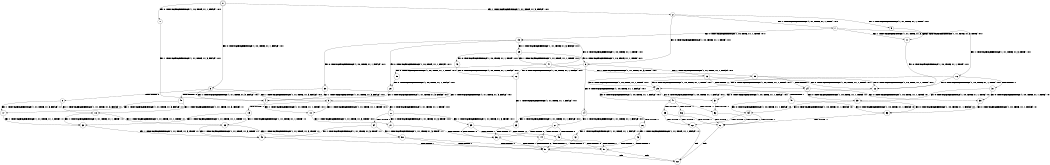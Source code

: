 digraph BCG {
size = "7, 10.5";
center = TRUE;
node [shape = circle];
0 [peripheries = 2];
0 -> 1 [label = "EX !0 !ATOMIC_EXCH_BRANCH (1, +0, TRUE, +1, 1, FALSE) !:0:1:"];
0 -> 2 [label = "EX !1 !ATOMIC_EXCH_BRANCH (1, +1, TRUE, +1, 3, FALSE) !:0:1:"];
0 -> 3 [label = "EX !0 !ATOMIC_EXCH_BRANCH (1, +0, TRUE, +1, 1, FALSE) !:0:1:"];
1 -> 4 [label = "EX !1 !ATOMIC_EXCH_BRANCH (1, +1, TRUE, +1, 3, FALSE) !:0:1:"];
2 -> 5 [label = "EX !1 !ATOMIC_EXCH_BRANCH (1, +1, TRUE, +1, 1, TRUE) !:0:1:"];
2 -> 6 [label = "EX !0 !ATOMIC_EXCH_BRANCH (1, +0, TRUE, +1, 1, TRUE) !:0:1:"];
2 -> 7 [label = "EX !1 !ATOMIC_EXCH_BRANCH (1, +1, TRUE, +1, 1, TRUE) !:0:1:"];
3 -> 4 [label = "EX !1 !ATOMIC_EXCH_BRANCH (1, +1, TRUE, +1, 3, FALSE) !:0:1:"];
3 -> 8 [label = "TERMINATE !0"];
3 -> 9 [label = "EX !1 !ATOMIC_EXCH_BRANCH (1, +1, TRUE, +1, 3, FALSE) !:0:1:"];
4 -> 10 [label = "EX !1 !ATOMIC_EXCH_BRANCH (1, +1, TRUE, +1, 1, TRUE) !:0:1:"];
5 -> 11 [label = "EX !1 !ATOMIC_EXCH_BRANCH (1, +1, TRUE, +1, 3, TRUE) !:0:1:"];
6 -> 12 [label = "EX !0 !ATOMIC_EXCH_BRANCH (1, +0, TRUE, +1, 1, FALSE) !:0:1:"];
6 -> 13 [label = "EX !1 !ATOMIC_EXCH_BRANCH (1, +1, TRUE, +1, 1, FALSE) !:0:1:"];
6 -> 14 [label = "EX !0 !ATOMIC_EXCH_BRANCH (1, +0, TRUE, +1, 1, FALSE) !:0:1:"];
7 -> 11 [label = "EX !1 !ATOMIC_EXCH_BRANCH (1, +1, TRUE, +1, 3, TRUE) !:0:1:"];
7 -> 15 [label = "EX !0 !ATOMIC_EXCH_BRANCH (1, +0, TRUE, +1, 1, TRUE) !:0:1:"];
7 -> 16 [label = "EX !1 !ATOMIC_EXCH_BRANCH (1, +1, TRUE, +1, 3, TRUE) !:0:1:"];
8 -> 17 [label = "EX !1 !ATOMIC_EXCH_BRANCH (1, +1, TRUE, +1, 3, FALSE) !:1:"];
8 -> 18 [label = "EX !1 !ATOMIC_EXCH_BRANCH (1, +1, TRUE, +1, 3, FALSE) !:1:"];
9 -> 10 [label = "EX !1 !ATOMIC_EXCH_BRANCH (1, +1, TRUE, +1, 1, TRUE) !:0:1:"];
9 -> 19 [label = "TERMINATE !0"];
9 -> 20 [label = "EX !1 !ATOMIC_EXCH_BRANCH (1, +1, TRUE, +1, 1, TRUE) !:0:1:"];
10 -> 21 [label = "EX !1 !ATOMIC_EXCH_BRANCH (1, +1, TRUE, +1, 3, TRUE) !:0:1:"];
11 -> 22 [label = "EX !0 !ATOMIC_EXCH_BRANCH (1, +0, TRUE, +1, 1, TRUE) !:0:1:"];
12 -> 23 [label = "EX !1 !ATOMIC_EXCH_BRANCH (1, +1, TRUE, +1, 1, FALSE) !:0:1:"];
13 -> 22 [label = "EX !0 !ATOMIC_EXCH_BRANCH (1, +0, TRUE, +1, 1, TRUE) !:0:1:"];
13 -> 24 [label = "TERMINATE !1"];
13 -> 25 [label = "EX !0 !ATOMIC_EXCH_BRANCH (1, +0, TRUE, +1, 1, TRUE) !:0:1:"];
14 -> 23 [label = "EX !1 !ATOMIC_EXCH_BRANCH (1, +1, TRUE, +1, 1, FALSE) !:0:1:"];
14 -> 26 [label = "TERMINATE !0"];
14 -> 27 [label = "EX !1 !ATOMIC_EXCH_BRANCH (1, +1, TRUE, +1, 1, FALSE) !:0:1:"];
15 -> 28 [label = "EX !0 !ATOMIC_EXCH_BRANCH (1, +0, TRUE, +1, 1, FALSE) !:0:1:"];
15 -> 29 [label = "EX !1 !ATOMIC_EXCH_BRANCH (1, +1, TRUE, +1, 3, FALSE) !:0:1:"];
15 -> 30 [label = "EX !0 !ATOMIC_EXCH_BRANCH (1, +0, TRUE, +1, 1, FALSE) !:0:1:"];
16 -> 22 [label = "EX !0 !ATOMIC_EXCH_BRANCH (1, +0, TRUE, +1, 1, TRUE) !:0:1:"];
16 -> 31 [label = "TERMINATE !1"];
16 -> 25 [label = "EX !0 !ATOMIC_EXCH_BRANCH (1, +0, TRUE, +1, 1, TRUE) !:0:1:"];
17 -> 32 [label = "EX !1 !ATOMIC_EXCH_BRANCH (1, +1, TRUE, +1, 1, TRUE) !:1:"];
18 -> 32 [label = "EX !1 !ATOMIC_EXCH_BRANCH (1, +1, TRUE, +1, 1, TRUE) !:1:"];
18 -> 33 [label = "EX !1 !ATOMIC_EXCH_BRANCH (1, +1, TRUE, +1, 1, TRUE) !:1:"];
19 -> 32 [label = "EX !1 !ATOMIC_EXCH_BRANCH (1, +1, TRUE, +1, 1, TRUE) !:1:"];
19 -> 33 [label = "EX !1 !ATOMIC_EXCH_BRANCH (1, +1, TRUE, +1, 1, TRUE) !:1:"];
20 -> 21 [label = "EX !1 !ATOMIC_EXCH_BRANCH (1, +1, TRUE, +1, 3, TRUE) !:0:1:"];
20 -> 34 [label = "TERMINATE !0"];
20 -> 35 [label = "EX !1 !ATOMIC_EXCH_BRANCH (1, +1, TRUE, +1, 3, TRUE) !:0:1:"];
21 -> 36 [label = "TERMINATE !0"];
22 -> 37 [label = "EX !0 !ATOMIC_EXCH_BRANCH (1, +0, TRUE, +1, 1, FALSE) !:0:1:"];
23 -> 36 [label = "TERMINATE !0"];
24 -> 38 [label = "EX !0 !ATOMIC_EXCH_BRANCH (1, +0, TRUE, +1, 1, TRUE) !:0:"];
24 -> 39 [label = "EX !0 !ATOMIC_EXCH_BRANCH (1, +0, TRUE, +1, 1, TRUE) !:0:"];
25 -> 37 [label = "EX !0 !ATOMIC_EXCH_BRANCH (1, +0, TRUE, +1, 1, FALSE) !:0:1:"];
25 -> 40 [label = "TERMINATE !1"];
25 -> 41 [label = "EX !0 !ATOMIC_EXCH_BRANCH (1, +0, TRUE, +1, 1, FALSE) !:0:1:"];
26 -> 42 [label = "EX !1 !ATOMIC_EXCH_BRANCH (1, +1, TRUE, +1, 1, FALSE) !:1:"];
26 -> 43 [label = "EX !1 !ATOMIC_EXCH_BRANCH (1, +1, TRUE, +1, 1, FALSE) !:1:"];
27 -> 36 [label = "TERMINATE !0"];
27 -> 44 [label = "TERMINATE !1"];
27 -> 45 [label = "TERMINATE !0"];
28 -> 4 [label = "EX !1 !ATOMIC_EXCH_BRANCH (1, +1, TRUE, +1, 3, FALSE) !:0:1:"];
29 -> 46 [label = "EX !0 !ATOMIC_EXCH_BRANCH (1, +0, TRUE, +1, 1, TRUE) !:0:1:"];
29 -> 47 [label = "EX !1 !ATOMIC_EXCH_BRANCH (1, +1, TRUE, +1, 1, TRUE) !:0:1:"];
29 -> 6 [label = "EX !0 !ATOMIC_EXCH_BRANCH (1, +0, TRUE, +1, 1, TRUE) !:0:1:"];
30 -> 4 [label = "EX !1 !ATOMIC_EXCH_BRANCH (1, +1, TRUE, +1, 3, FALSE) !:0:1:"];
30 -> 48 [label = "TERMINATE !0"];
30 -> 9 [label = "EX !1 !ATOMIC_EXCH_BRANCH (1, +1, TRUE, +1, 3, FALSE) !:0:1:"];
31 -> 38 [label = "EX !0 !ATOMIC_EXCH_BRANCH (1, +0, TRUE, +1, 1, TRUE) !:0:"];
31 -> 39 [label = "EX !0 !ATOMIC_EXCH_BRANCH (1, +0, TRUE, +1, 1, TRUE) !:0:"];
32 -> 49 [label = "EX !1 !ATOMIC_EXCH_BRANCH (1, +1, TRUE, +1, 3, TRUE) !:1:"];
33 -> 49 [label = "EX !1 !ATOMIC_EXCH_BRANCH (1, +1, TRUE, +1, 3, TRUE) !:1:"];
33 -> 50 [label = "EX !1 !ATOMIC_EXCH_BRANCH (1, +1, TRUE, +1, 3, TRUE) !:1:"];
34 -> 49 [label = "EX !1 !ATOMIC_EXCH_BRANCH (1, +1, TRUE, +1, 3, TRUE) !:1:"];
34 -> 50 [label = "EX !1 !ATOMIC_EXCH_BRANCH (1, +1, TRUE, +1, 3, TRUE) !:1:"];
35 -> 36 [label = "TERMINATE !0"];
35 -> 44 [label = "TERMINATE !1"];
35 -> 45 [label = "TERMINATE !0"];
36 -> 51 [label = "TERMINATE !1"];
37 -> 52 [label = "TERMINATE !0"];
38 -> 53 [label = "EX !0 !ATOMIC_EXCH_BRANCH (1, +0, TRUE, +1, 1, FALSE) !:0:"];
39 -> 53 [label = "EX !0 !ATOMIC_EXCH_BRANCH (1, +0, TRUE, +1, 1, FALSE) !:0:"];
39 -> 54 [label = "EX !0 !ATOMIC_EXCH_BRANCH (1, +0, TRUE, +1, 1, FALSE) !:0:"];
40 -> 53 [label = "EX !0 !ATOMIC_EXCH_BRANCH (1, +0, TRUE, +1, 1, FALSE) !:0:"];
40 -> 54 [label = "EX !0 !ATOMIC_EXCH_BRANCH (1, +0, TRUE, +1, 1, FALSE) !:0:"];
41 -> 52 [label = "TERMINATE !0"];
41 -> 55 [label = "TERMINATE !1"];
41 -> 56 [label = "TERMINATE !0"];
42 -> 51 [label = "TERMINATE !1"];
43 -> 51 [label = "TERMINATE !1"];
43 -> 57 [label = "TERMINATE !1"];
44 -> 51 [label = "TERMINATE !0"];
44 -> 57 [label = "TERMINATE !0"];
45 -> 51 [label = "TERMINATE !1"];
45 -> 57 [label = "TERMINATE !1"];
46 -> 12 [label = "EX !0 !ATOMIC_EXCH_BRANCH (1, +0, TRUE, +1, 1, FALSE) !:0:1:"];
47 -> 58 [label = "EX !0 !ATOMIC_EXCH_BRANCH (1, +0, TRUE, +1, 1, TRUE) !:0:1:"];
47 -> 59 [label = "EX !1 !ATOMIC_EXCH_BRANCH (1, +1, TRUE, +1, 3, TRUE) !:0:1:"];
47 -> 15 [label = "EX !0 !ATOMIC_EXCH_BRANCH (1, +0, TRUE, +1, 1, TRUE) !:0:1:"];
48 -> 17 [label = "EX !1 !ATOMIC_EXCH_BRANCH (1, +1, TRUE, +1, 3, FALSE) !:1:"];
48 -> 18 [label = "EX !1 !ATOMIC_EXCH_BRANCH (1, +1, TRUE, +1, 3, FALSE) !:1:"];
49 -> 51 [label = "TERMINATE !1"];
50 -> 51 [label = "TERMINATE !1"];
50 -> 57 [label = "TERMINATE !1"];
51 -> 60 [label = "exit"];
52 -> 61 [label = "TERMINATE !1"];
53 -> 61 [label = "TERMINATE !0"];
54 -> 61 [label = "TERMINATE !0"];
54 -> 62 [label = "TERMINATE !0"];
55 -> 61 [label = "TERMINATE !0"];
55 -> 62 [label = "TERMINATE !0"];
56 -> 61 [label = "TERMINATE !1"];
56 -> 62 [label = "TERMINATE !1"];
57 -> 60 [label = "exit"];
58 -> 28 [label = "EX !0 !ATOMIC_EXCH_BRANCH (1, +0, TRUE, +1, 1, FALSE) !:0:1:"];
59 -> 22 [label = "EX !0 !ATOMIC_EXCH_BRANCH (1, +0, TRUE, +1, 1, TRUE) !:0:1:"];
59 -> 24 [label = "TERMINATE !1"];
59 -> 25 [label = "EX !0 !ATOMIC_EXCH_BRANCH (1, +0, TRUE, +1, 1, TRUE) !:0:1:"];
61 -> 60 [label = "exit"];
62 -> 60 [label = "exit"];
}
